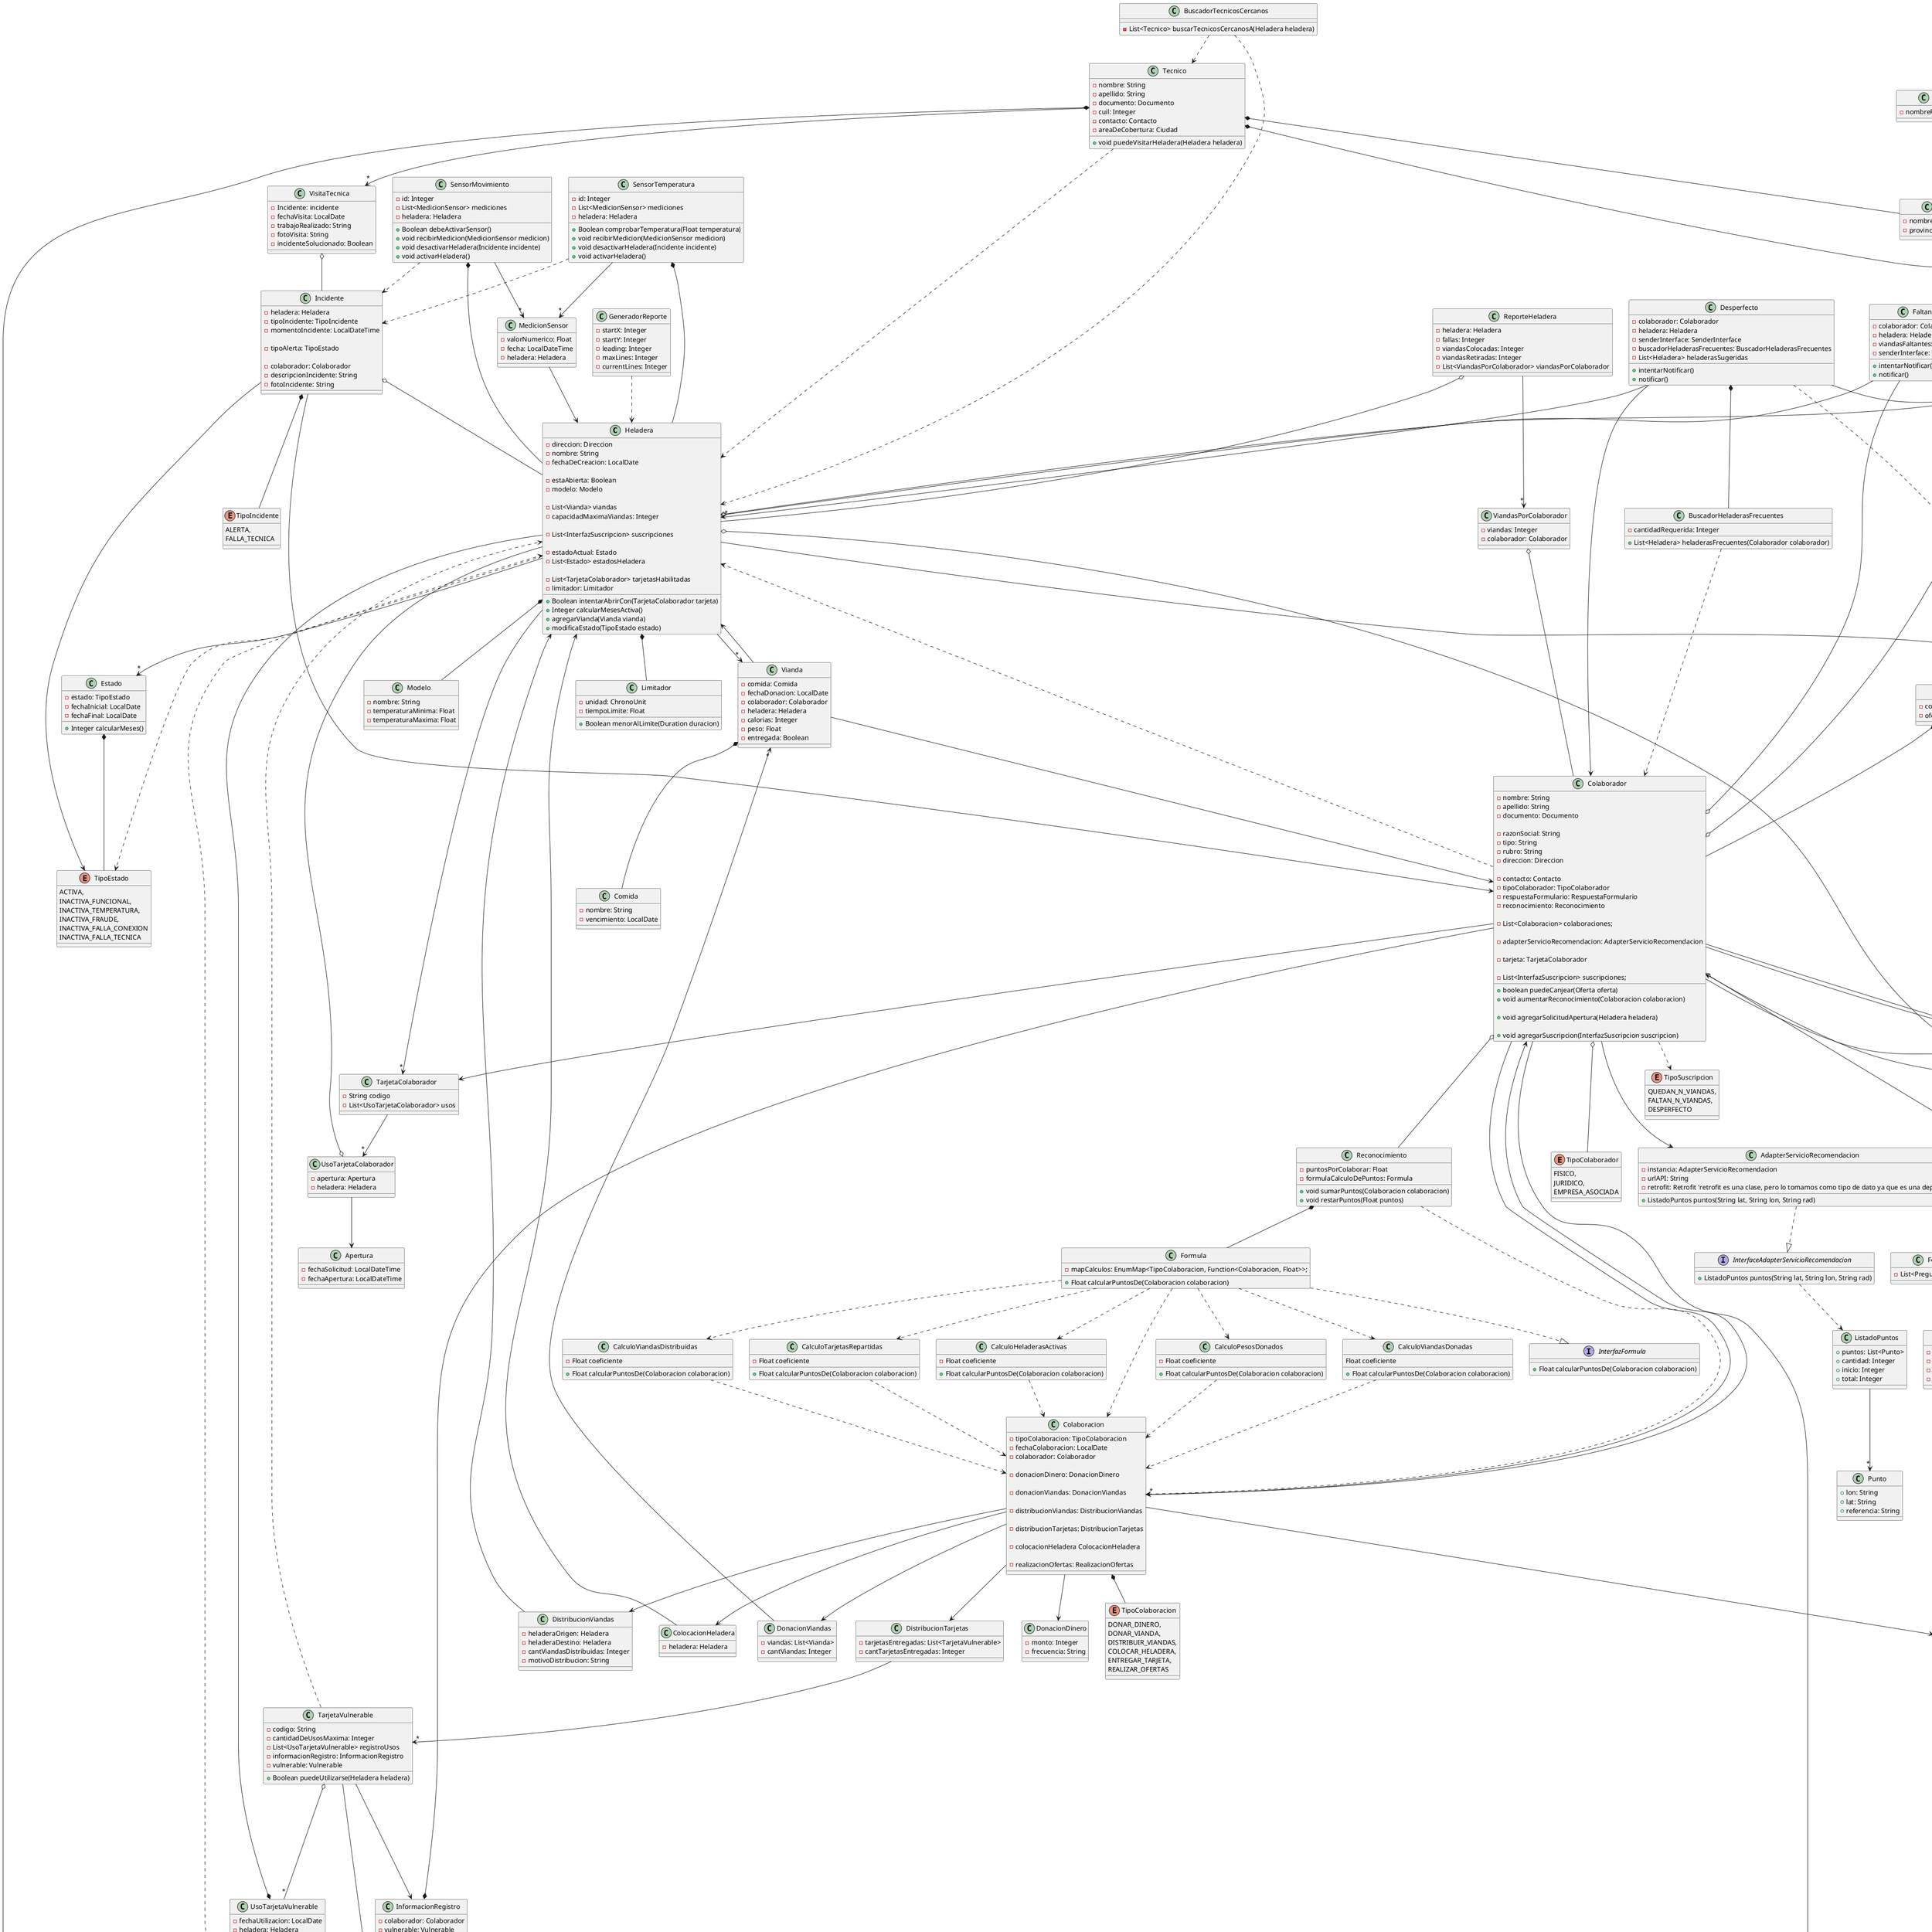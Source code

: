 @startuml
'========================================== Clases de la entrega 1 ============================================='

class Heladera {
    -direccion: Direccion
    -nombre: String
    -fechaDeCreacion: LocalDate

    -estaAbierta: Boolean
    -modelo: Modelo

    -List<Vianda> viandas
    -capacidadMaximaViandas: Integer

    -List<InterfazSuscripcion> suscripciones

    -estadoActual: Estado
    -List<Estado> estadosHeladera

    -List<TarjetaColaborador> tarjetasHabilitadas
    -limitador: Limitador

    +Boolean intentarAbrirCon(TarjetaColaborador tarjeta)
    +Integer calcularMesesActiva()
    +agregarVianda(Vianda vianda)
    +modificaEstado(TipoEstado estado)
}

class Direccion {
    -ubicacion: String
    -longitud: Float
    -latitud: Float
    -barrio: Barrio
}

class Barrio {
    -nombreBarrio: String
    -calle: String
    -numero: Integer
    -ciudad: Ciudad
}

class Ciudad {
    -nombreCiudad: String
    -provincia: Provincia
}

class Provincia {
    -nombreProvincia: String
}

class Vianda {
    -comida: Comida
    -fechaDonacion: LocalDate
    -colaborador: Colaborador
    -heladera: Heladera
    -calorias: Integer
    -peso: Float
    -entregada: Boolean
}

class Comida {
    -nombre: String
    -vencimiento: LocalDate
}

class Vulnerable {
    -nombre: String
    -fechaNacimiento: LocalDate
    -fechaRegistro: LocalDate
    -domicilio: Direccion
    -documento: Documento
    -List<Vulnerable> menoresAcargo
}

class Colaborador{
    'De Persona Fisica'
    -nombre: String
    -apellido: String
    -documento: Documento

    'De Persona Juridica'
    -razonSocial: String
    -tipo: String
    -rubro: String
    -direccion: Direccion

    -contacto: Contacto
    -tipoColaborador: TipoColaborador
    -respuestaFormulario: RespuestaFormulario
    -reconocimiento: Reconocimiento

    -List<Colaboracion> colaboraciones;

    -adapterServicioRecomendacion: AdapterServicioRecomendacion

    -tarjeta: TarjetaColaborador

    -List<InterfazSuscripcion> suscripciones;

    +boolean puedeCanjear(Oferta oferta)
    +void aumentarReconocimiento(Colaboracion colaboracion)

    +void agregarSolicitudApertura(Heladera heladera)

    +void agregarSuscripcion(InterfazSuscripcion suscripcion)
}

enum TipoColaborador {
    FISICO,
    JURIDICO,
    EMPRESA_ASOCIADA
}

class Formulario {
    -List<Pregunta> preguntas
}

class RespuestaFormulario {
    -nombre: String
    -descripcion: String
    -List<Respuesta> respuestas
    -formulario: Formulario
}

class Pregunta {
    -pregunta: String
    -esOpcional: Boolean
    -List<Opcion> opciones
    -tipoDeSuRespuesta: TipoPregunta
}

class Respuesta {
    -pregunta: Pregunta
    -tipoRespuesta: TipoPregunta
    -respuestaTextoLibre: String
    -List<Opcion> opciones
    -respuestaSingleChoice: Opcion
}

class Opcion {
    -opcion: String
}

enum TipoPregunta {
    MULTIPLE_CHOICE,
    SINGLE_CHOICE,
    TEXTO_LIBRE
}

class Colaboracion {
    -tipoColaboracion: TipoColaboracion
    -fechaColaboracion: LocalDate
    -colaborador: Colaborador

    -donacionDinero: DonacionDinero

    -donacionViandas: DonacionViandas

    -distribucionViandas: DistribucionViandas

    -distribucionTarjetas: DistribucionTarjetas

    -colocacionHeladera ColocacionHeladera

    -realizacionOfertas: RealizacionOfertas
}

enum TipoColaboracion {
    DONAR_DINERO,
    DONAR_VIANDA,
    DISTRIBUIR_VIANDAS,
    COLOCAR_HELADERA,
    ENTREGAR_TARJETA,
    REALIZAR_OFERTAS
}

class DonacionDinero {
    -monto: Integer
    -frecuencia: String
}

class DonacionViandas {
    -viandas: List<Vianda>
    -cantViandas: Integer
}

class DistribucionViandas {
    -heladeraOrigen: Heladera
    -heladeraDestino: Heladera
    -cantViandasDistribuidas: Integer
    -motivoDistribucion: String
}

class DistribucionTarjetas {
    -tarjetasEntregadas: List<TarjetaVulnerable>
    -cantTarjetasEntregadas: Integer
}

class ColocacionHeladera {
    -heladera: Heladera
}

class RealizacionOfertas {
    -List<Oferta> ofertas
}

'========================================== Clases de la entrega 2 ============================================='

class Modelo{
    -nombre: String
    -temperaturaMinima: Float
    -temperaturaMaxima: Float
}

class SensorTemperatura{
    -id: Integer
    -List<MedicionSensor> mediciones
    -heladera: Heladera

    +Boolean comprobarTemperatura(Float temperatura)
    +void recibirMedicion(MedicionSensor medicion)
    +void desactivarHeladera(Incidente incidente)
    +void activarHeladera()
}

class MedicionSensor{
    -valorNumerico: Float
    -fecha: LocalDateTime
    -heladera: Heladera
}

class SensorMovimiento {
    -id: Integer
    -List<MedicionSensor> mediciones
    -heladera: Heladera

    +Boolean debeActivarSensor()
    +void recibirMedicion(MedicionSensor medicion)
    +void desactivarHeladera(Incidente incidente)
    +void activarHeladera()
}

class Reconocimiento {
    -puntosPorColaborar: Float
    -formulaCalculoDePuntos: Formula

    +void sumarPuntos(Colaboracion colaboracion)
    +void restarPuntos(Float puntos)
}

interface InterfazFormula {
    +Float calcularPuntosDe(Colaboracion colaboracion)
}

class Formula {
    -mapCalculos: EnumMap<TipoColaboracion, Function<Colaboracion, Float>>;

    +Float calcularPuntosDe(Colaboracion colaboracion)
}

class CalculoPesosDonados {
    -Float coeficiente

    +Float calcularPuntosDe(Colaboracion colaboracion)
}

class CalculoViandasDonadas {
    Float coeficiente

    +Float calcularPuntosDe(Colaboracion colaboracion)
}

class CalculoViandasDistribuidas {
    -Float coeficiente

    +Float calcularPuntosDe(Colaboracion colaboracion)
}

class CalculoTarjetasRepartidas {
    -Float coeficiente

    +Float calcularPuntosDe(Colaboracion colaboracion)
}

class CalculoHeladerasActivas {
    -Float coeficiente

    +Float calcularPuntosDe(Colaboracion colaboracion)
}

class TarjetaVulnerable {
    -codigo: String
    -cantidadDeUsosMaxima: Integer
    -List<UsoTarjetaVulnerable> registroUsos
    -informacionRegistro: InformacionRegistro
    -vulnerable: Vulnerable

    +Boolean puedeUtilizarse(Heladera heladera)
}

class UsoTarjetaVulnerable {
    -fechaUtilizacion: LocalDate
    -heladera: Heladera
}

class InformacionRegistro {
    -colaborador: Colaborador
    -vulnerable: Vulnerable
}

class Tecnico {
    -nombre: String
    -apellido: String
    -documento: Documento
    -cuil: Integer
    -contacto: Contacto
    -areaDeCobertura: Ciudad

    +void puedeVisitarHeladera(Heladera heladera)
}

enum TipoDocumento {
    DNI,
    LC,
    LE
}

class Oferta {
    -nombre: String
    -puntosNecesarios: Float
    -imagenIlustrativa: String
    -ofertante: Colaborador
}

class Canje {
    -colaborador: Colaborador
    -oferta: Oferta
}

class Documento {
    -nroDocumento: Integer
    -tipoDocumento: TipoDocumento
}

class Contacto {
    -contacto: String
    -tipoContacto: TipoContacto
}

enum TipoContacto {
    TELEFONO_FIJO,
    CELULAR,
    MAIL,
}

interface InterfaceAdapterServicioRecomendacion {
    +ListadoPuntos puntos(String lat, String lon, String rad)
}

class AdapterServicioRecomendacion{
    -instancia: AdapterServicioRecomendacion
    -urlAPI: String
    -retrofit: Retrofit 'retrofit es una clase, pero lo tomamos como tipo de dato ya que es una dependencia'

    +ListadoPuntos puntos(String lat, String lon, String rad)
}

class ListadoPuntos {
    +puntos: List<Punto>
    +cantidad: Integer
    +inicio: Integer
    +total: Integer
}

class Punto {
    +lon: String
    +lat: String
    +referencia: String
}

class Estado{
    -estado: TipoEstado
    -fechaInicial: LocalDate
    -fechaFinal: LocalDate

    +Integer calcularMeses()
}

enum TipoEstado{
    ACTIVA,
    INACTIVA_FUNCIONAL,
    INACTIVA_TEMPERATURA,
    INACTIVA_FRAUDE,
    INACTIVA_FALLA_CONEXION
    INACTIVA_FALLA_TECNICA
}

'========================================== Clases de la entrega 3 ============================================='

class TarjetaColaborador {
    -String codigo
    -List<UsoTarjetaColaborador> usos
}

class UsoTarjetaColaborador {
    -apertura: Apertura
    -heladera: Heladera
}

class Apertura {
    -fechaSolicitud: LocalDateTime
    -fechaApertura: LocalDateTime
}

class Limitador {
    -unidad: ChronoUnit
    -tiempoLimite: Float

    +Boolean menorAlLimite(Duration duracion)
}

class Incidente {
    -heladera: Heladera
    -tipoIncidente: TipoIncidente
    -momentoIncidente: LocalDateTime

    'Alerta'
    -tipoAlerta: TipoEstado

    'Falla Tecnica'
    -colaborador: Colaborador
    -descripcionIncidente: String
    -fotoIncidente: String
}

enum TipoIncidente {
    ALERTA,
    FALLA_TECNICA
}

class VisitaTecnica {
    -Incidente: incidente
    -fechaVisita: LocalDate
    -trabajoRealizado: String
    -fotoVisita: String
    -incidenteSolucionado: Boolean
}

interface InterfazSuscripcion {
    +intentarNotificar()
    +notificar()
}

enum TipoSuscripcion {
    QUEDAN_N_VIANDAS,
    FALTAN_N_VIANDAS,
    DESPERFECTO
}

class QuedanViandas {
    -colaborador: Colaborador
    -heladera: Heladera
    -viandasDisponibles: Integer
    -senderInterface: SenderInterface

    +intentarNotificar()
    +notificar()
}

class FaltanViandas {
    -colaborador: Colaborador
    -heladera: Heladera
    -viandasFaltantes: Integer
    -senderInterface: SenderInterface

    +intentarNotificar()
    +notificar()
}

class Desperfecto {
    -colaborador: Colaborador
    -heladera: Heladera
    -senderInterface: SenderInterface
    -buscadorHeladerasFrecuentes: BuscadorHeladerasFrecuentes
    -List<Heladera> heladerasSugeridas

    +intentarNotificar()
    +notificar()
}

class GeneradorReporte {
    -startX: Integer
    -startY: Integer
    -leading: Integer
    -maxLines: Integer
    -currentLines: Integer
}

class ReporteHeladera {
    -heladera: Heladera
    -fallas: Integer
    -viandasColocadas: Integer
    -viandasRetiradas: Integer
    -List<ViandasPorColaborador> viandasPorColaborador
}

class ViandasPorColaborador {
    -viandas: Integer
    -colaborador: Colaborador
}

interface SenderInterface {
    +enviar(Mensaje men, Destinatario dest);
}

class Mensaje {
    -asunto: String
    -cuerpo: String
}

class Destinatario {
    -HashMap<TipoContacto, String> mediosDeContacto
}

class BuscadorTecnicosCercanos {
    -List<Tecnico> buscarTecnicosCercanosA(Heladera heladera)
}

class BuscadorHeladerasFrecuentes {
    -cantidadRequerida: Integer

    +List<Heladera> heladerasFrecuentes(Colaborador colaborador)
}

'================================================== Relaciones ================================================'

'DIRECCIONES'
Barrio --o Direccion
Provincia --o Ciudad
Ciudad --o Barrio

'HELADERA'
Heladera o-- Direccion
Heladera -->"*" Vianda
Heladera *-- Modelo
Heladera -->"*" InterfazSuscripcion
Heladera -->"*" Estado
Heladera ..> TipoEstado
Heladera *-- Limitador
Heladera -->"*" TarjetaColaborador

'VIANDA'
Vianda *-- Comida
Vianda --> Colaborador
Vianda --> Heladera

'SENSORES'
SensorMovimiento *-- Heladera
SensorTemperatura *-- Heladera
SensorTemperatura -->"*"MedicionSensor
SensorMovimiento -->"*"MedicionSensor
SensorMovimiento ..> Incidente
SensorTemperatura ..> Incidente
MedicionSensor --> Heladera

'COLABORADOR'
Colaborador ---> Documento
Colaborador ---> Direccion
Colaborador ---> Contacto
Colaborador o--- TipoColaborador
Colaborador o--- RespuestaFormulario
Colaborador o--- Reconocimiento
Colaborador ---> AdapterServicioRecomendacion
Colaborador --> TarjetaColaborador
Colaborador ..> Heladera
Colaborador ..> TipoSuscripcion
Colaborador -->"*" InterfazSuscripcion
Colaborador -->"*" Colaboracion

'DOCUMENTO'
Documento o-- TipoDocumento

'CONTACTO'
Contacto o-- TipoContacto

'SERVICIO RECOMENDACION'
AdapterServicioRecomendacion --> AdapterServicioRecomendacion
AdapterServicioRecomendacion ..|> InterfaceAdapterServicioRecomendacion
InterfaceAdapterServicioRecomendacion ..> ListadoPuntos
ListadoPuntos -->"*" Punto

'RECONOCIMIENTO'
Reconocimiento *-- Formula
Reconocimiento ..> Colaboracion

'FORMULA'
Formula ..|> InterfazFormula
Formula ..> Colaboracion
Formula ..> CalculoPesosDonados
Formula ..> CalculoViandasDonadas
Formula ..> CalculoTarjetasRepartidas
Formula ..> CalculoHeladerasActivas
Formula ..> CalculoViandasDistribuidas

'RESPUESTA FORMULARIO'
RespuestaFormulario o--"*" Respuesta
RespuestaFormulario *-- Formulario

'FORMULARIO'
Formulario o--"*" Pregunta

'PREGUNTA'
Pregunta -->"*" Opcion
Pregunta *-- TipoPregunta

'RESPUESTA'
Respuesta o-- Pregunta
Respuesta *-- TipoPregunta
Respuesta -->"*" Opcion

'COLABORACION'
Colaboracion *-- TipoColaboracion
Colaboracion --> DonacionViandas
Colaboracion --> DistribucionViandas
Colaboracion --> DistribucionTarjetas
Colaboracion --> RealizacionOfertas
Colaboracion --> ColocacionHeladera
Colaboracion --> DonacionDinero
Colaboracion --> Colaborador

DonacionViandas -->"*" Vianda
DistribucionViandas --> Heladera
DistribucionTarjetas -->"*" TarjetaVulnerable
RealizacionOfertas -->"*" Oferta
Oferta --> Colaborador
ColocacionHeladera --> Heladera

'TARJETA'
TarjetaVulnerable o---"*" UsoTarjetaVulnerable
TarjetaVulnerable ---> InformacionRegistro
TarjetaVulnerable ...> Heladera
TarjetaVulnerable --> Vulnerable

'REGISTRO USO'
UsoTarjetaVulnerable *--- Heladera

'INFORMACION REGISTRO'
InformacionRegistro *--- Colaborador
InformacionRegistro *--- Vulnerable

'VULNERABLE'
Vulnerable ---> Direccion
Vulnerable ---> Documento
Vulnerable --->"*" Vulnerable
Vulnerable ..> Heladera

'TECNICO'
Tecnico *- Documento
Tecnico *-- Contacto
Tecnico *-- Ciudad
Tecnico -->"*" VisitaTecnica
Tecnico ..> Heladera

'CANJE'
Canje *-- Colaborador
Canje *-- Oferta

'CALCULOS'
CalculoPesosDonados ..> Colaboracion
CalculoViandasDonadas ..> Colaboracion
CalculoTarjetasRepartidas ..> Colaboracion
CalculoHeladerasActivas ..> Colaboracion
CalculoViandasDistribuidas ..> Colaboracion

'ESTADO'
Estado *-- TipoEstado

'TARJETA DEL COLABORADOR'
TarjetaColaborador -->"*" UsoTarjetaColaborador

'USO TARJETA DEL COLABORADOR'
UsoTarjetaColaborador --> Apertura
UsoTarjetaColaborador o-- Heladera

'INCIDENTE'
Incidente o-- Heladera
Incidente *-- TipoIncidente
Incidente --> TipoEstado
Incidente --> Colaborador

'VISITA TECNICA'
VisitaTecnica o-- Incidente

'REPORTES'
ReporteHeladera o-- Heladera
ReporteHeladera -->"*" ViandasPorColaborador
ViandasPorColaborador o-- Colaborador

'INTERFAZ SUSCRIPCION'
Desperfecto ..|> InterfazSuscripcion
QuedanViandas ..|> InterfazSuscripcion
FaltanViandas ..|> InterfazSuscripcion

'DESPERFECTO'
Desperfecto --> SenderInterface
Desperfecto --> Colaborador
Desperfecto -->"*" Heladera
Desperfecto *-- BuscadorHeladerasFrecuentes

'QUEDAN_VIANDAS'
QuedanViandas --o Colaborador
QuedanViandas --o Heladera
QuedanViandas --> SenderInterface

'FALTAN_VIANDAS'
FaltanViandas --o Colaborador
FaltanViandas --o Heladera
FaltanViandas --> SenderInterface

'SENDER'
SenderInterface ..> Mensaje
SenderInterface ..> Destinatario

'DESTINATARIO'
Destinatario --> TipoContacto

'BUSCADOR TECNICOS'
BuscadorTecnicosCercanos ..> Heladera
BuscadorTecnicosCercanos ..> Tecnico

'BUSCADOR HELADERAS'
BuscadorHeladerasFrecuentes ..> Colaborador

'GENERADOR REPORTES'
GeneradorReporte ..> Heladera

@enduml
